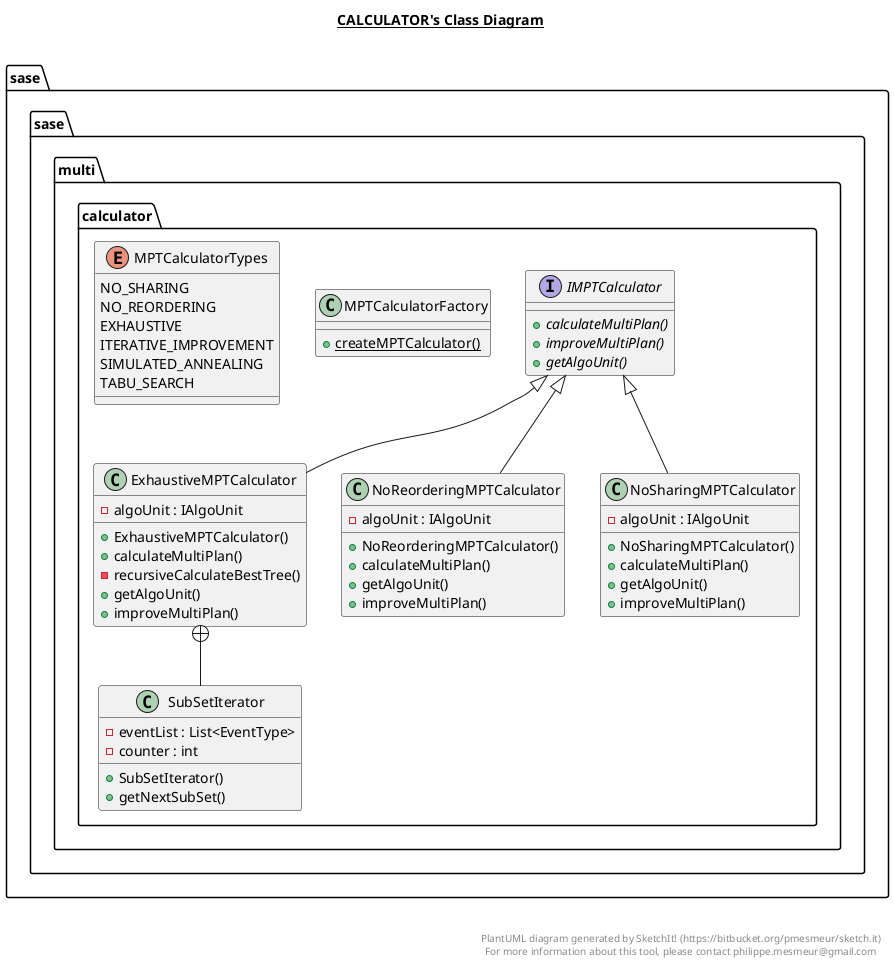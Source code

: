 @startuml

title __CALCULATOR's Class Diagram__\n

  package sase.sase.multi {
    package sase.sase.multi.calculator {
      class ExhaustiveMPTCalculator {
          - algoUnit : IAlgoUnit
          + ExhaustiveMPTCalculator()
          + calculateMultiPlan()
          - recursiveCalculateBestTree()
          + getAlgoUnit()
          + improveMultiPlan()
      }
    }
  }
  

  package sase.sase.multi {
    package sase.sase.multi.calculator {
      class SubSetIterator {
          - eventList : List<EventType>
          - counter : int
          + SubSetIterator()
          + getNextSubSet()
      }
    }
  }
  

  package sase.sase.multi {
    package sase.sase.multi.calculator {
      interface IMPTCalculator {
          {abstract} + calculateMultiPlan()
          {abstract} + improveMultiPlan()
          {abstract} + getAlgoUnit()
      }
    }
  }
  

  package sase.sase.multi {
    package sase.sase.multi.calculator {
      class MPTCalculatorFactory {
          {static} + createMPTCalculator()
      }
    }
  }
  

  package sase.sase.multi {
    package sase.sase.multi.calculator {
      enum MPTCalculatorTypes {
        NO_SHARING
        NO_REORDERING
        EXHAUSTIVE
        ITERATIVE_IMPROVEMENT
        SIMULATED_ANNEALING
        TABU_SEARCH
      }
    }
  }
  

  package sase.sase.multi {
    package sase.sase.multi.calculator {
      class NoReorderingMPTCalculator {
          - algoUnit : IAlgoUnit
          + NoReorderingMPTCalculator()
          + calculateMultiPlan()
          + getAlgoUnit()
          + improveMultiPlan()
      }
    }
  }
  

  package sase.sase.multi {
    package sase.sase.multi.calculator {
      class NoSharingMPTCalculator {
          - algoUnit : IAlgoUnit
          + NoSharingMPTCalculator()
          + calculateMultiPlan()
          + getAlgoUnit()
          + improveMultiPlan()
      }
    }
  }
  

  ExhaustiveMPTCalculator -up-|> IMPTCalculator
  ExhaustiveMPTCalculator +-down- SubSetIterator
  NoReorderingMPTCalculator -up-|> IMPTCalculator
  NoSharingMPTCalculator -up-|> IMPTCalculator


right footer


PlantUML diagram generated by SketchIt! (https://bitbucket.org/pmesmeur/sketch.it)
For more information about this tool, please contact philippe.mesmeur@gmail.com
endfooter

@enduml

